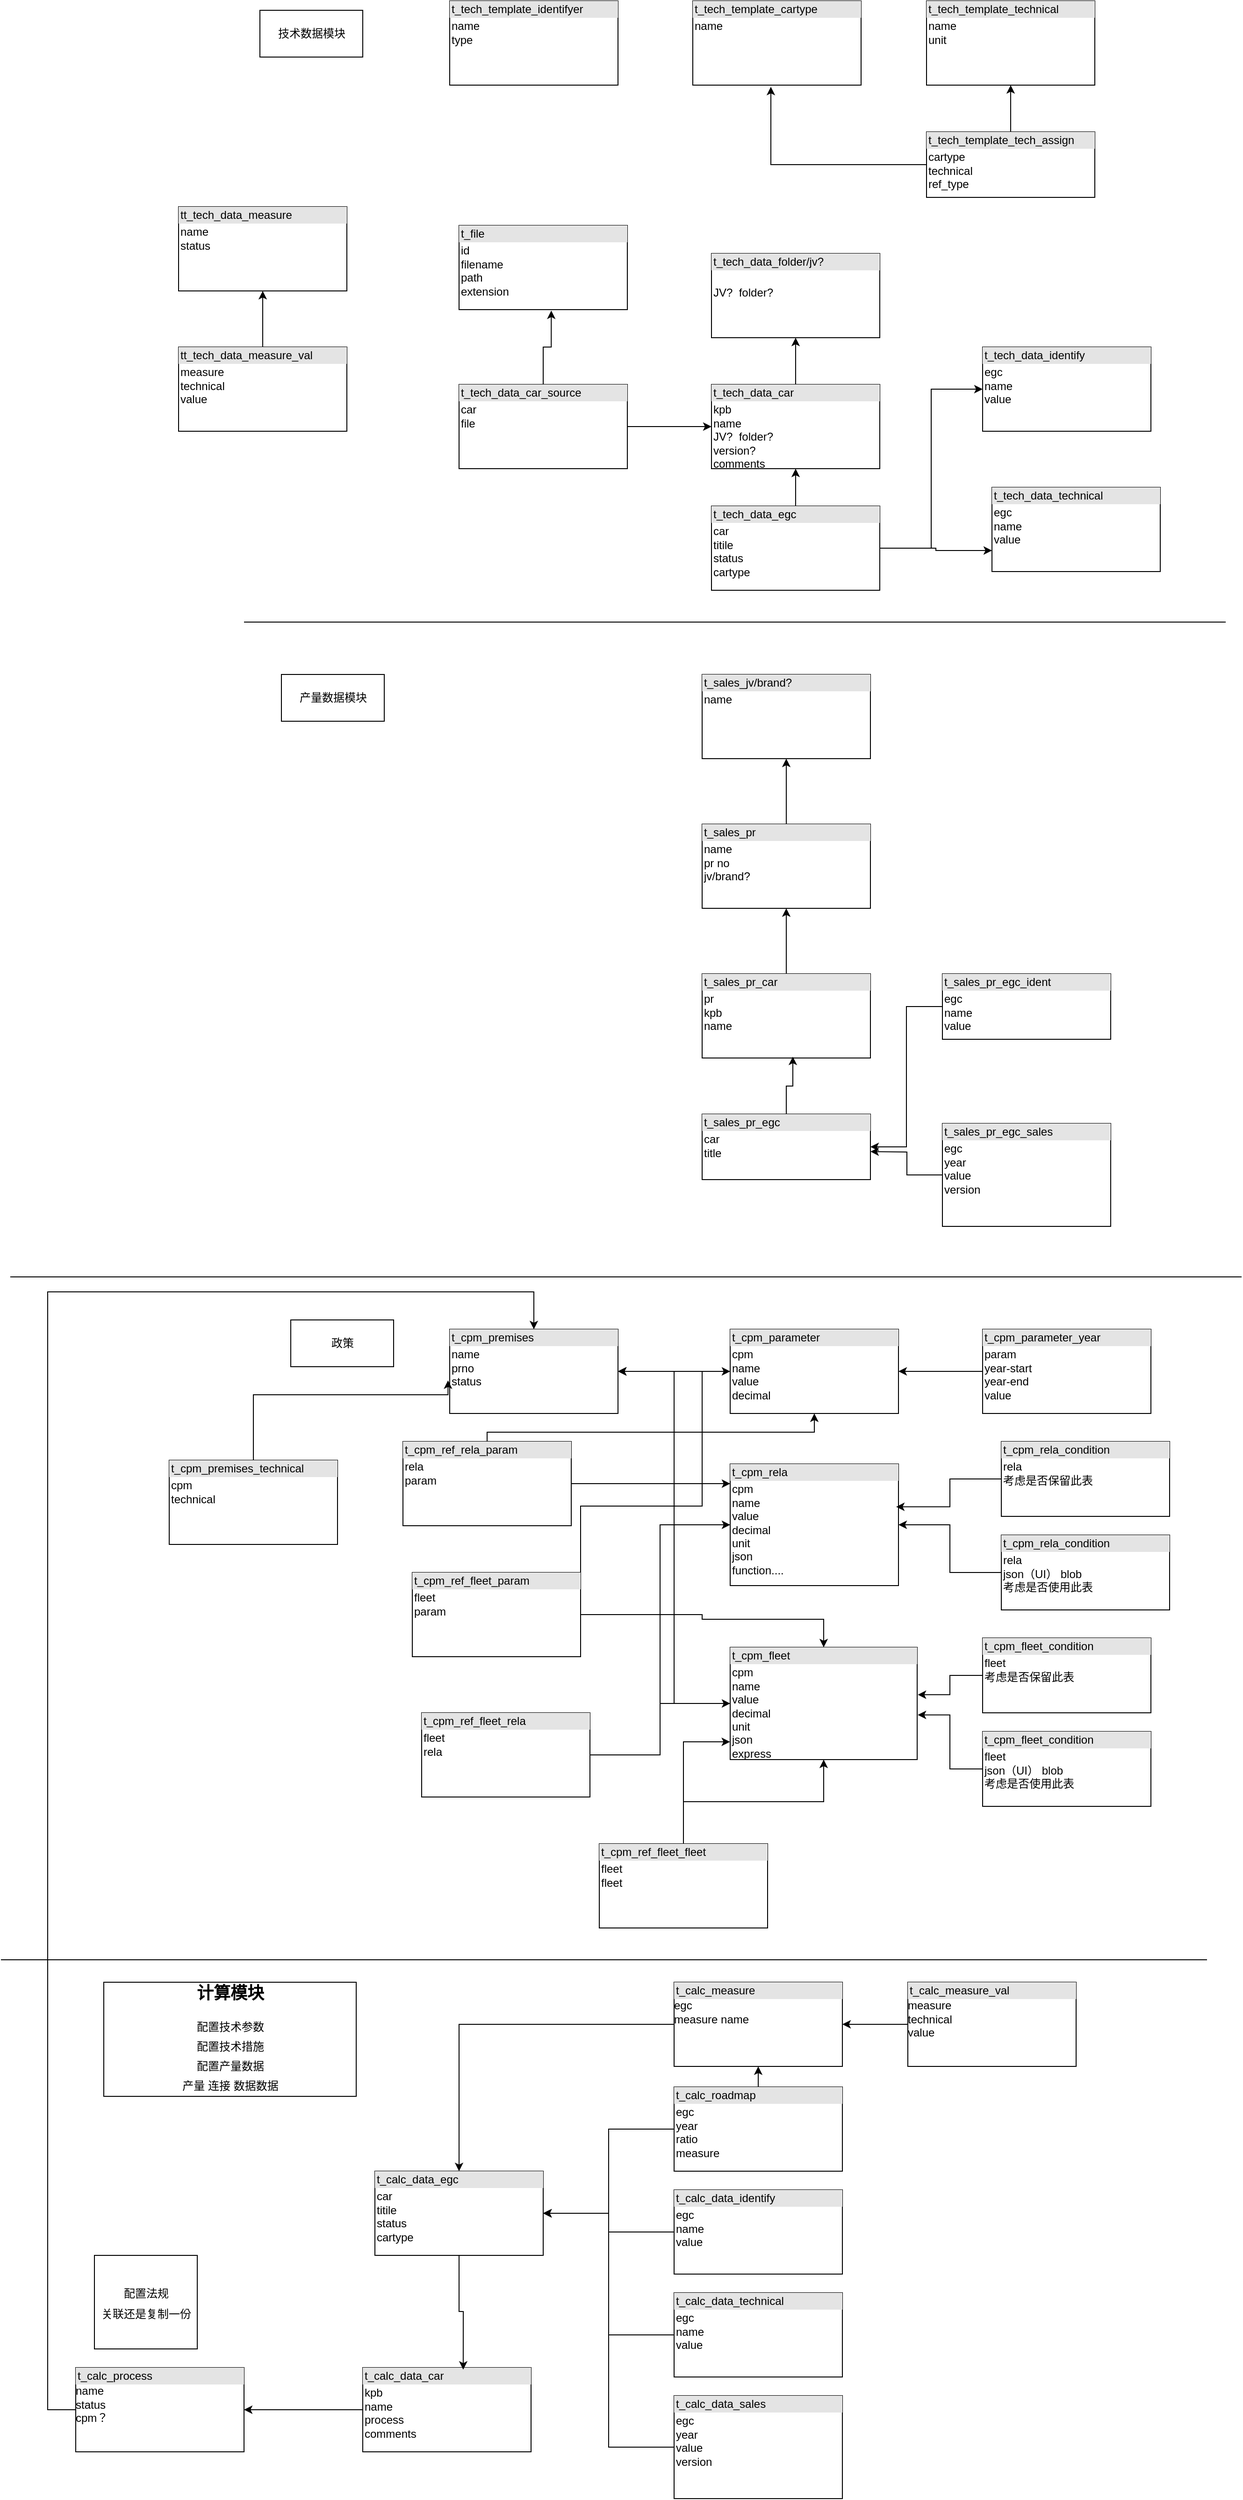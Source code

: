 <mxfile version="17.4.0" type="github">
  <diagram id="gKdOX9BXHwb5JUz8xRu_" name="Page-1">
    <mxGraphModel dx="2105" dy="617" grid="1" gridSize="10" guides="1" tooltips="1" connect="1" arrows="1" fold="1" page="1" pageScale="1" pageWidth="827" pageHeight="1169" math="0" shadow="0">
      <root>
        <mxCell id="0" />
        <mxCell id="1" parent="0" />
        <mxCell id="AUBJ6H6WE6R_VnKt_WEj-1" value="&lt;div style=&quot;box-sizing: border-box ; width: 100% ; background: #e4e4e4 ; padding: 2px&quot;&gt;t_tech_template_identifyer&lt;/div&gt;&lt;table style=&quot;width: 100% ; font-size: 1em&quot; cellpadding=&quot;2&quot; cellspacing=&quot;0&quot;&gt;&lt;tbody&gt;&lt;tr&gt;&lt;td&gt;name&lt;br&gt;type&lt;/td&gt;&lt;td&gt;&lt;br&gt;&lt;/td&gt;&lt;/tr&gt;&lt;tr&gt;&lt;td&gt;&lt;br&gt;&lt;/td&gt;&lt;td&gt;&lt;br&gt;&lt;/td&gt;&lt;/tr&gt;&lt;/tbody&gt;&lt;/table&gt;" style="verticalAlign=top;align=left;overflow=fill;html=1;" parent="1" vertex="1">
          <mxGeometry x="-320" y="60" width="180" height="90" as="geometry" />
        </mxCell>
        <mxCell id="AUBJ6H6WE6R_VnKt_WEj-2" value="&lt;div style=&quot;box-sizing: border-box ; width: 100% ; background: #e4e4e4 ; padding: 2px&quot;&gt;t_tech_template_cartype&lt;/div&gt;&lt;table style=&quot;width: 100% ; font-size: 1em&quot; cellpadding=&quot;2&quot; cellspacing=&quot;0&quot;&gt;&lt;tbody&gt;&lt;tr&gt;&lt;td&gt;name&lt;/td&gt;&lt;td&gt;&lt;br&gt;&lt;/td&gt;&lt;/tr&gt;&lt;/tbody&gt;&lt;/table&gt;" style="verticalAlign=top;align=left;overflow=fill;html=1;" parent="1" vertex="1">
          <mxGeometry x="-60" y="60" width="180" height="90" as="geometry" />
        </mxCell>
        <mxCell id="AUBJ6H6WE6R_VnKt_WEj-3" value="&lt;div style=&quot;box-sizing: border-box ; width: 100% ; background: #e4e4e4 ; padding: 2px&quot;&gt;t_tech_template_technical&lt;/div&gt;&lt;table style=&quot;width: 100% ; font-size: 1em&quot; cellpadding=&quot;2&quot; cellspacing=&quot;0&quot;&gt;&lt;tbody&gt;&lt;tr&gt;&lt;td&gt;name&lt;br&gt;unit&lt;/td&gt;&lt;td&gt;&lt;br&gt;&lt;/td&gt;&lt;/tr&gt;&lt;/tbody&gt;&lt;/table&gt;" style="verticalAlign=top;align=left;overflow=fill;html=1;" parent="1" vertex="1">
          <mxGeometry x="190" y="60" width="180" height="90" as="geometry" />
        </mxCell>
        <mxCell id="AUBJ6H6WE6R_VnKt_WEj-6" style="edgeStyle=orthogonalEdgeStyle;rounded=0;orthogonalLoop=1;jettySize=auto;html=1;entryX=0.464;entryY=1.02;entryDx=0;entryDy=0;entryPerimeter=0;" parent="1" source="AUBJ6H6WE6R_VnKt_WEj-5" target="AUBJ6H6WE6R_VnKt_WEj-2" edge="1">
          <mxGeometry relative="1" as="geometry" />
        </mxCell>
        <mxCell id="AUBJ6H6WE6R_VnKt_WEj-7" style="edgeStyle=orthogonalEdgeStyle;rounded=0;orthogonalLoop=1;jettySize=auto;html=1;entryX=0.5;entryY=1;entryDx=0;entryDy=0;" parent="1" source="AUBJ6H6WE6R_VnKt_WEj-5" target="AUBJ6H6WE6R_VnKt_WEj-3" edge="1">
          <mxGeometry relative="1" as="geometry" />
        </mxCell>
        <mxCell id="AUBJ6H6WE6R_VnKt_WEj-5" value="&lt;div style=&quot;box-sizing: border-box ; width: 100% ; background: #e4e4e4 ; padding: 2px&quot;&gt;t_tech_template_tech_assign&lt;/div&gt;&lt;table style=&quot;width: 100% ; font-size: 1em&quot; cellpadding=&quot;2&quot; cellspacing=&quot;0&quot;&gt;&lt;tbody&gt;&lt;tr&gt;&lt;td&gt;cartype&lt;br&gt;technical&lt;br&gt;ref_type&lt;br&gt;&lt;br&gt;&lt;/td&gt;&lt;td&gt;&lt;br&gt;&lt;/td&gt;&lt;/tr&gt;&lt;/tbody&gt;&lt;/table&gt;" style="verticalAlign=top;align=left;overflow=fill;html=1;" parent="1" vertex="1">
          <mxGeometry x="190" y="200" width="180" height="70" as="geometry" />
        </mxCell>
        <mxCell id="AUBJ6H6WE6R_VnKt_WEj-10" style="edgeStyle=orthogonalEdgeStyle;rounded=0;orthogonalLoop=1;jettySize=auto;html=1;entryX=0.5;entryY=1;entryDx=0;entryDy=0;" parent="1" source="AUBJ6H6WE6R_VnKt_WEj-8" target="AUBJ6H6WE6R_VnKt_WEj-9" edge="1">
          <mxGeometry relative="1" as="geometry" />
        </mxCell>
        <mxCell id="AUBJ6H6WE6R_VnKt_WEj-8" value="&lt;div style=&quot;box-sizing: border-box ; width: 100% ; background: #e4e4e4 ; padding: 2px&quot;&gt;t_tech_data_car&lt;/div&gt;&lt;table style=&quot;width: 100% ; font-size: 1em&quot; cellpadding=&quot;2&quot; cellspacing=&quot;0&quot;&gt;&lt;tbody&gt;&lt;tr&gt;&lt;td&gt;kpb&lt;br&gt;name&lt;br&gt;JV?&amp;nbsp; folder?&lt;br&gt;version?&lt;br&gt;comments&lt;/td&gt;&lt;td&gt;&lt;br&gt;&lt;/td&gt;&lt;/tr&gt;&lt;/tbody&gt;&lt;/table&gt;" style="verticalAlign=top;align=left;overflow=fill;html=1;" parent="1" vertex="1">
          <mxGeometry x="-40" y="470" width="180" height="90" as="geometry" />
        </mxCell>
        <mxCell id="AUBJ6H6WE6R_VnKt_WEj-9" value="&lt;div style=&quot;box-sizing: border-box ; width: 100% ; background: #e4e4e4 ; padding: 2px&quot;&gt;t_tech_data_folder/jv?&lt;/div&gt;&lt;table style=&quot;width: 100% ; font-size: 1em&quot; cellpadding=&quot;2&quot; cellspacing=&quot;0&quot;&gt;&lt;tbody&gt;&lt;tr&gt;&lt;td&gt;&lt;br&gt;JV?&amp;nbsp; folder?&lt;/td&gt;&lt;td&gt;&lt;br&gt;&lt;/td&gt;&lt;/tr&gt;&lt;/tbody&gt;&lt;/table&gt;" style="verticalAlign=top;align=left;overflow=fill;html=1;" parent="1" vertex="1">
          <mxGeometry x="-40" y="330" width="180" height="90" as="geometry" />
        </mxCell>
        <mxCell id="AUBJ6H6WE6R_VnKt_WEj-12" style="edgeStyle=orthogonalEdgeStyle;rounded=0;orthogonalLoop=1;jettySize=auto;html=1;entryX=0.5;entryY=1;entryDx=0;entryDy=0;" parent="1" source="AUBJ6H6WE6R_VnKt_WEj-11" target="AUBJ6H6WE6R_VnKt_WEj-8" edge="1">
          <mxGeometry relative="1" as="geometry" />
        </mxCell>
        <mxCell id="AUBJ6H6WE6R_VnKt_WEj-14" style="edgeStyle=orthogonalEdgeStyle;rounded=0;orthogonalLoop=1;jettySize=auto;html=1;entryX=0;entryY=0.5;entryDx=0;entryDy=0;" parent="1" source="AUBJ6H6WE6R_VnKt_WEj-11" target="AUBJ6H6WE6R_VnKt_WEj-13" edge="1">
          <mxGeometry relative="1" as="geometry" />
        </mxCell>
        <mxCell id="AUBJ6H6WE6R_VnKt_WEj-16" style="edgeStyle=orthogonalEdgeStyle;rounded=0;orthogonalLoop=1;jettySize=auto;html=1;entryX=0;entryY=0.75;entryDx=0;entryDy=0;" parent="1" source="AUBJ6H6WE6R_VnKt_WEj-11" target="AUBJ6H6WE6R_VnKt_WEj-15" edge="1">
          <mxGeometry relative="1" as="geometry" />
        </mxCell>
        <mxCell id="AUBJ6H6WE6R_VnKt_WEj-11" value="&lt;div style=&quot;box-sizing: border-box ; width: 100% ; background: #e4e4e4 ; padding: 2px&quot;&gt;t_tech_data_egc&lt;/div&gt;&lt;table style=&quot;width: 100% ; font-size: 1em&quot; cellpadding=&quot;2&quot; cellspacing=&quot;0&quot;&gt;&lt;tbody&gt;&lt;tr&gt;&lt;td&gt;car&lt;br&gt;titile&lt;br&gt;status&lt;br&gt;cartype&lt;/td&gt;&lt;td&gt;&lt;br&gt;&lt;/td&gt;&lt;/tr&gt;&lt;/tbody&gt;&lt;/table&gt;" style="verticalAlign=top;align=left;overflow=fill;html=1;" parent="1" vertex="1">
          <mxGeometry x="-40" y="600" width="180" height="90" as="geometry" />
        </mxCell>
        <mxCell id="AUBJ6H6WE6R_VnKt_WEj-13" value="&lt;div style=&quot;box-sizing: border-box ; width: 100% ; background: #e4e4e4 ; padding: 2px&quot;&gt;t_tech_data_identify&lt;/div&gt;&lt;table style=&quot;width: 100% ; font-size: 1em&quot; cellpadding=&quot;2&quot; cellspacing=&quot;0&quot;&gt;&lt;tbody&gt;&lt;tr&gt;&lt;td&gt;egc&lt;br&gt;name&lt;br&gt;value&lt;/td&gt;&lt;td&gt;&lt;br&gt;&lt;/td&gt;&lt;/tr&gt;&lt;/tbody&gt;&lt;/table&gt;" style="verticalAlign=top;align=left;overflow=fill;html=1;" parent="1" vertex="1">
          <mxGeometry x="250" y="430" width="180" height="90" as="geometry" />
        </mxCell>
        <mxCell id="AUBJ6H6WE6R_VnKt_WEj-15" value="&lt;div style=&quot;box-sizing: border-box ; width: 100% ; background: #e4e4e4 ; padding: 2px&quot;&gt;t_tech_data_technical&lt;/div&gt;&lt;table style=&quot;width: 100% ; font-size: 1em&quot; cellpadding=&quot;2&quot; cellspacing=&quot;0&quot;&gt;&lt;tbody&gt;&lt;tr&gt;&lt;td&gt;egc&lt;br&gt;name&lt;br&gt;value&lt;/td&gt;&lt;td&gt;&lt;br&gt;&lt;/td&gt;&lt;/tr&gt;&lt;/tbody&gt;&lt;/table&gt;" style="verticalAlign=top;align=left;overflow=fill;html=1;" parent="1" vertex="1">
          <mxGeometry x="260" y="580" width="180" height="90" as="geometry" />
        </mxCell>
        <mxCell id="AUBJ6H6WE6R_VnKt_WEj-17" value="&lt;div style=&quot;box-sizing: border-box ; width: 100% ; background: #e4e4e4 ; padding: 2px&quot;&gt;t_sales_jv/brand?&lt;/div&gt;&lt;table style=&quot;width: 100% ; font-size: 1em&quot; cellpadding=&quot;2&quot; cellspacing=&quot;0&quot;&gt;&lt;tbody&gt;&lt;tr&gt;&lt;td&gt;name&lt;/td&gt;&lt;td&gt;&lt;br&gt;&lt;/td&gt;&lt;/tr&gt;&lt;/tbody&gt;&lt;/table&gt;" style="verticalAlign=top;align=left;overflow=fill;html=1;" parent="1" vertex="1">
          <mxGeometry x="-50" y="780" width="180" height="90" as="geometry" />
        </mxCell>
        <mxCell id="AUBJ6H6WE6R_VnKt_WEj-19" style="edgeStyle=orthogonalEdgeStyle;rounded=0;orthogonalLoop=1;jettySize=auto;html=1;entryX=0.5;entryY=1;entryDx=0;entryDy=0;" parent="1" source="AUBJ6H6WE6R_VnKt_WEj-18" target="AUBJ6H6WE6R_VnKt_WEj-17" edge="1">
          <mxGeometry relative="1" as="geometry" />
        </mxCell>
        <mxCell id="AUBJ6H6WE6R_VnKt_WEj-18" value="&lt;div style=&quot;box-sizing: border-box ; width: 100% ; background: #e4e4e4 ; padding: 2px&quot;&gt;t_sales_pr&lt;/div&gt;&lt;table style=&quot;width: 100% ; font-size: 1em&quot; cellpadding=&quot;2&quot; cellspacing=&quot;0&quot;&gt;&lt;tbody&gt;&lt;tr&gt;&lt;td&gt;name&lt;br&gt;pr no&lt;br&gt;jv/brand?&lt;/td&gt;&lt;td&gt;&lt;br&gt;&lt;/td&gt;&lt;/tr&gt;&lt;/tbody&gt;&lt;/table&gt;" style="verticalAlign=top;align=left;overflow=fill;html=1;" parent="1" vertex="1">
          <mxGeometry x="-50" y="940" width="180" height="90" as="geometry" />
        </mxCell>
        <mxCell id="AUBJ6H6WE6R_VnKt_WEj-21" style="edgeStyle=orthogonalEdgeStyle;rounded=0;orthogonalLoop=1;jettySize=auto;html=1;entryX=0.5;entryY=1;entryDx=0;entryDy=0;" parent="1" source="AUBJ6H6WE6R_VnKt_WEj-20" target="AUBJ6H6WE6R_VnKt_WEj-18" edge="1">
          <mxGeometry relative="1" as="geometry" />
        </mxCell>
        <mxCell id="AUBJ6H6WE6R_VnKt_WEj-20" value="&lt;div style=&quot;box-sizing: border-box ; width: 100% ; background: #e4e4e4 ; padding: 2px&quot;&gt;t_sales_pr_car&lt;/div&gt;&lt;table style=&quot;width: 100% ; font-size: 1em&quot; cellpadding=&quot;2&quot; cellspacing=&quot;0&quot;&gt;&lt;tbody&gt;&lt;tr&gt;&lt;td&gt;pr&lt;br&gt;kpb&lt;br&gt;name&lt;br&gt;&lt;br&gt;&lt;/td&gt;&lt;td&gt;&lt;br&gt;&lt;/td&gt;&lt;/tr&gt;&lt;/tbody&gt;&lt;/table&gt;" style="verticalAlign=top;align=left;overflow=fill;html=1;" parent="1" vertex="1">
          <mxGeometry x="-50" y="1100" width="180" height="90" as="geometry" />
        </mxCell>
        <mxCell id="AUBJ6H6WE6R_VnKt_WEj-23" style="edgeStyle=orthogonalEdgeStyle;rounded=0;orthogonalLoop=1;jettySize=auto;html=1;entryX=0.539;entryY=0.984;entryDx=0;entryDy=0;entryPerimeter=0;" parent="1" source="AUBJ6H6WE6R_VnKt_WEj-22" target="AUBJ6H6WE6R_VnKt_WEj-20" edge="1">
          <mxGeometry relative="1" as="geometry" />
        </mxCell>
        <mxCell id="AUBJ6H6WE6R_VnKt_WEj-22" value="&lt;div style=&quot;box-sizing: border-box ; width: 100% ; background: #e4e4e4 ; padding: 2px&quot;&gt;t_sales_pr_egc&lt;/div&gt;&lt;table style=&quot;width: 100% ; font-size: 1em&quot; cellpadding=&quot;2&quot; cellspacing=&quot;0&quot;&gt;&lt;tbody&gt;&lt;tr&gt;&lt;td&gt;car&lt;br&gt;title&lt;br&gt;&lt;br&gt;&lt;/td&gt;&lt;td&gt;&lt;br&gt;&lt;/td&gt;&lt;/tr&gt;&lt;/tbody&gt;&lt;/table&gt;" style="verticalAlign=top;align=left;overflow=fill;html=1;" parent="1" vertex="1">
          <mxGeometry x="-50" y="1250" width="180" height="70" as="geometry" />
        </mxCell>
        <mxCell id="AUBJ6H6WE6R_VnKt_WEj-25" style="edgeStyle=orthogonalEdgeStyle;rounded=0;orthogonalLoop=1;jettySize=auto;html=1;entryX=1;entryY=0.5;entryDx=0;entryDy=0;" parent="1" source="AUBJ6H6WE6R_VnKt_WEj-24" target="AUBJ6H6WE6R_VnKt_WEj-22" edge="1">
          <mxGeometry relative="1" as="geometry" />
        </mxCell>
        <mxCell id="AUBJ6H6WE6R_VnKt_WEj-24" value="&lt;div style=&quot;box-sizing: border-box ; width: 100% ; background: #e4e4e4 ; padding: 2px&quot;&gt;t_sales_pr_egc_ident&lt;/div&gt;&lt;table style=&quot;width: 100% ; font-size: 1em&quot; cellpadding=&quot;2&quot; cellspacing=&quot;0&quot;&gt;&lt;tbody&gt;&lt;tr&gt;&lt;td&gt;egc&lt;br&gt;name&lt;br&gt;value&lt;br&gt;&lt;br&gt;&lt;/td&gt;&lt;td&gt;&lt;br&gt;&lt;/td&gt;&lt;/tr&gt;&lt;/tbody&gt;&lt;/table&gt;" style="verticalAlign=top;align=left;overflow=fill;html=1;" parent="1" vertex="1">
          <mxGeometry x="207" y="1100" width="180" height="70" as="geometry" />
        </mxCell>
        <mxCell id="AUBJ6H6WE6R_VnKt_WEj-27" style="edgeStyle=orthogonalEdgeStyle;rounded=0;orthogonalLoop=1;jettySize=auto;html=1;" parent="1" source="AUBJ6H6WE6R_VnKt_WEj-26" edge="1">
          <mxGeometry relative="1" as="geometry">
            <mxPoint x="130" y="1290" as="targetPoint" />
          </mxGeometry>
        </mxCell>
        <mxCell id="AUBJ6H6WE6R_VnKt_WEj-26" value="&lt;div style=&quot;box-sizing: border-box ; width: 100% ; background: #e4e4e4 ; padding: 2px&quot;&gt;t_sales_pr_egc_sales&lt;/div&gt;&lt;table style=&quot;width: 100% ; font-size: 1em&quot; cellpadding=&quot;2&quot; cellspacing=&quot;0&quot;&gt;&lt;tbody&gt;&lt;tr&gt;&lt;td&gt;egc&lt;br&gt;year&lt;br&gt;value&lt;br&gt;version&lt;br&gt;&lt;br&gt;&lt;/td&gt;&lt;td&gt;&lt;br&gt;&lt;/td&gt;&lt;/tr&gt;&lt;/tbody&gt;&lt;/table&gt;" style="verticalAlign=top;align=left;overflow=fill;html=1;" parent="1" vertex="1">
          <mxGeometry x="207" y="1260" width="180" height="110" as="geometry" />
        </mxCell>
        <mxCell id="AUBJ6H6WE6R_VnKt_WEj-30" style="edgeStyle=orthogonalEdgeStyle;rounded=0;orthogonalLoop=1;jettySize=auto;html=1;entryX=0;entryY=0.5;entryDx=0;entryDy=0;" parent="1" source="AUBJ6H6WE6R_VnKt_WEj-28" target="AUBJ6H6WE6R_VnKt_WEj-8" edge="1">
          <mxGeometry relative="1" as="geometry" />
        </mxCell>
        <mxCell id="AUBJ6H6WE6R_VnKt_WEj-31" style="edgeStyle=orthogonalEdgeStyle;rounded=0;orthogonalLoop=1;jettySize=auto;html=1;entryX=0.548;entryY=1.011;entryDx=0;entryDy=0;entryPerimeter=0;" parent="1" source="AUBJ6H6WE6R_VnKt_WEj-28" target="AUBJ6H6WE6R_VnKt_WEj-29" edge="1">
          <mxGeometry relative="1" as="geometry" />
        </mxCell>
        <mxCell id="AUBJ6H6WE6R_VnKt_WEj-28" value="&lt;div style=&quot;box-sizing: border-box ; width: 100% ; background: #e4e4e4 ; padding: 2px&quot;&gt;t_tech_data_car_source&lt;/div&gt;&lt;table style=&quot;width: 100% ; font-size: 1em&quot; cellpadding=&quot;2&quot; cellspacing=&quot;0&quot;&gt;&lt;tbody&gt;&lt;tr&gt;&lt;td&gt;car&lt;br&gt;file&lt;/td&gt;&lt;td&gt;&lt;br&gt;&lt;/td&gt;&lt;/tr&gt;&lt;/tbody&gt;&lt;/table&gt;" style="verticalAlign=top;align=left;overflow=fill;html=1;" parent="1" vertex="1">
          <mxGeometry x="-310" y="470" width="180" height="90" as="geometry" />
        </mxCell>
        <mxCell id="AUBJ6H6WE6R_VnKt_WEj-29" value="&lt;div style=&quot;box-sizing: border-box ; width: 100% ; background: #e4e4e4 ; padding: 2px&quot;&gt;t_file&lt;/div&gt;&lt;table style=&quot;width: 100% ; font-size: 1em&quot; cellpadding=&quot;2&quot; cellspacing=&quot;0&quot;&gt;&lt;tbody&gt;&lt;tr&gt;&lt;td&gt;id&lt;br&gt;filename&lt;br&gt;path&lt;br&gt;extension&lt;/td&gt;&lt;td&gt;&lt;br&gt;&lt;/td&gt;&lt;/tr&gt;&lt;/tbody&gt;&lt;/table&gt;" style="verticalAlign=top;align=left;overflow=fill;html=1;" parent="1" vertex="1">
          <mxGeometry x="-310" y="300" width="180" height="90" as="geometry" />
        </mxCell>
        <mxCell id="AUBJ6H6WE6R_VnKt_WEj-32" value="技术数据模块" style="html=1;" parent="1" vertex="1">
          <mxGeometry x="-523" y="70" width="110" height="50" as="geometry" />
        </mxCell>
        <mxCell id="AUBJ6H6WE6R_VnKt_WEj-33" value="产量数据模块" style="html=1;" parent="1" vertex="1">
          <mxGeometry x="-500" y="780" width="110" height="50" as="geometry" />
        </mxCell>
        <mxCell id="AUBJ6H6WE6R_VnKt_WEj-34" value="" style="line;strokeWidth=1;fillColor=none;align=left;verticalAlign=middle;spacingTop=-1;spacingLeft=3;spacingRight=3;rotatable=0;labelPosition=right;points=[];portConstraint=eastwest;" parent="1" vertex="1">
          <mxGeometry x="-540" y="720" width="1050" height="8" as="geometry" />
        </mxCell>
        <mxCell id="AUBJ6H6WE6R_VnKt_WEj-35" value="" style="line;strokeWidth=1;fillColor=none;align=left;verticalAlign=middle;spacingTop=-1;spacingLeft=3;spacingRight=3;rotatable=0;labelPosition=right;points=[];portConstraint=eastwest;" parent="1" vertex="1">
          <mxGeometry x="-790" y="1420" width="1317" height="8" as="geometry" />
        </mxCell>
        <mxCell id="AUBJ6H6WE6R_VnKt_WEj-36" value="政策" style="html=1;" parent="1" vertex="1">
          <mxGeometry x="-490" y="1470" width="110" height="50" as="geometry" />
        </mxCell>
        <mxCell id="AUBJ6H6WE6R_VnKt_WEj-39" value="&lt;div style=&quot;box-sizing: border-box ; width: 100% ; background: #e4e4e4 ; padding: 2px&quot;&gt;t_cpm_premises&lt;/div&gt;&lt;table style=&quot;width: 100% ; font-size: 1em&quot; cellpadding=&quot;2&quot; cellspacing=&quot;0&quot;&gt;&lt;tbody&gt;&lt;tr&gt;&lt;td&gt;name&lt;br&gt;prno&lt;br&gt;status&lt;/td&gt;&lt;td&gt;&lt;br&gt;&lt;/td&gt;&lt;/tr&gt;&lt;/tbody&gt;&lt;/table&gt;" style="verticalAlign=top;align=left;overflow=fill;html=1;" parent="1" vertex="1">
          <mxGeometry x="-320" y="1480" width="180" height="90" as="geometry" />
        </mxCell>
        <mxCell id="AUBJ6H6WE6R_VnKt_WEj-41" style="edgeStyle=orthogonalEdgeStyle;rounded=0;orthogonalLoop=1;jettySize=auto;html=1;" parent="1" source="AUBJ6H6WE6R_VnKt_WEj-40" target="AUBJ6H6WE6R_VnKt_WEj-39" edge="1">
          <mxGeometry relative="1" as="geometry" />
        </mxCell>
        <mxCell id="AUBJ6H6WE6R_VnKt_WEj-40" value="&lt;div style=&quot;box-sizing: border-box ; width: 100% ; background: #e4e4e4 ; padding: 2px&quot;&gt;t_cpm_parameter&lt;/div&gt;&lt;table style=&quot;width: 100% ; font-size: 1em&quot; cellpadding=&quot;2&quot; cellspacing=&quot;0&quot;&gt;&lt;tbody&gt;&lt;tr&gt;&lt;td&gt;cpm&lt;br&gt;name&lt;br&gt;value&lt;br&gt;decimal&lt;/td&gt;&lt;td&gt;&lt;br&gt;&lt;/td&gt;&lt;/tr&gt;&lt;/tbody&gt;&lt;/table&gt;" style="verticalAlign=top;align=left;overflow=fill;html=1;" parent="1" vertex="1">
          <mxGeometry x="-20" y="1480" width="180" height="90" as="geometry" />
        </mxCell>
        <mxCell id="AUBJ6H6WE6R_VnKt_WEj-43" style="edgeStyle=orthogonalEdgeStyle;rounded=0;orthogonalLoop=1;jettySize=auto;html=1;entryX=1;entryY=0.5;entryDx=0;entryDy=0;" parent="1" source="AUBJ6H6WE6R_VnKt_WEj-42" target="AUBJ6H6WE6R_VnKt_WEj-40" edge="1">
          <mxGeometry relative="1" as="geometry" />
        </mxCell>
        <mxCell id="AUBJ6H6WE6R_VnKt_WEj-42" value="&lt;div style=&quot;box-sizing: border-box ; width: 100% ; background: #e4e4e4 ; padding: 2px&quot;&gt;t_cpm_parameter_year&lt;/div&gt;&lt;table style=&quot;width: 100% ; font-size: 1em&quot; cellpadding=&quot;2&quot; cellspacing=&quot;0&quot;&gt;&lt;tbody&gt;&lt;tr&gt;&lt;td&gt;param&lt;br&gt;year-start&lt;br&gt;year-end&lt;br&gt;value&lt;/td&gt;&lt;td&gt;&lt;br&gt;&lt;/td&gt;&lt;/tr&gt;&lt;/tbody&gt;&lt;/table&gt;" style="verticalAlign=top;align=left;overflow=fill;html=1;" parent="1" vertex="1">
          <mxGeometry x="250" y="1480" width="180" height="90" as="geometry" />
        </mxCell>
        <mxCell id="AUBJ6H6WE6R_VnKt_WEj-45" style="edgeStyle=orthogonalEdgeStyle;rounded=0;orthogonalLoop=1;jettySize=auto;html=1;entryX=1;entryY=0.5;entryDx=0;entryDy=0;" parent="1" source="AUBJ6H6WE6R_VnKt_WEj-44" target="AUBJ6H6WE6R_VnKt_WEj-39" edge="1">
          <mxGeometry relative="1" as="geometry" />
        </mxCell>
        <mxCell id="AUBJ6H6WE6R_VnKt_WEj-44" value="&lt;div style=&quot;box-sizing: border-box ; width: 100% ; background: #e4e4e4 ; padding: 2px&quot;&gt;t_cpm_rela&lt;/div&gt;&lt;table style=&quot;width: 100% ; font-size: 1em&quot; cellpadding=&quot;2&quot; cellspacing=&quot;0&quot;&gt;&lt;tbody&gt;&lt;tr&gt;&lt;td&gt;cpm&lt;br&gt;name&lt;br&gt;value&lt;br&gt;decimal&lt;br&gt;unit&lt;br&gt;json&lt;br&gt;function....&lt;/td&gt;&lt;td&gt;&lt;br&gt;&lt;/td&gt;&lt;/tr&gt;&lt;/tbody&gt;&lt;/table&gt;" style="verticalAlign=top;align=left;overflow=fill;html=1;" parent="1" vertex="1">
          <mxGeometry x="-20" y="1624" width="180" height="130" as="geometry" />
        </mxCell>
        <mxCell id="AUBJ6H6WE6R_VnKt_WEj-47" style="edgeStyle=orthogonalEdgeStyle;rounded=0;orthogonalLoop=1;jettySize=auto;html=1;entryX=1;entryY=0.5;entryDx=0;entryDy=0;" parent="1" source="AUBJ6H6WE6R_VnKt_WEj-46" target="AUBJ6H6WE6R_VnKt_WEj-39" edge="1">
          <mxGeometry relative="1" as="geometry" />
        </mxCell>
        <mxCell id="AUBJ6H6WE6R_VnKt_WEj-46" value="&lt;div style=&quot;box-sizing: border-box ; width: 100% ; background: #e4e4e4 ; padding: 2px&quot;&gt;t_cpm_fleet&lt;/div&gt;&lt;table style=&quot;width: 100% ; font-size: 1em&quot; cellpadding=&quot;2&quot; cellspacing=&quot;0&quot;&gt;&lt;tbody&gt;&lt;tr&gt;&lt;td&gt;cpm&lt;br&gt;name&lt;br&gt;value&lt;br&gt;decimal&lt;br&gt;unit&lt;br&gt;json&lt;br&gt;express&lt;/td&gt;&lt;td&gt;&lt;br&gt;&lt;/td&gt;&lt;/tr&gt;&lt;/tbody&gt;&lt;/table&gt;" style="verticalAlign=top;align=left;overflow=fill;html=1;" parent="1" vertex="1">
          <mxGeometry x="-20" y="1820" width="200" height="120" as="geometry" />
        </mxCell>
        <mxCell id="AUBJ6H6WE6R_VnKt_WEj-49" style="edgeStyle=orthogonalEdgeStyle;rounded=0;orthogonalLoop=1;jettySize=auto;html=1;entryX=0;entryY=0.5;entryDx=0;entryDy=0;" parent="1" source="AUBJ6H6WE6R_VnKt_WEj-48" target="AUBJ6H6WE6R_VnKt_WEj-44" edge="1">
          <mxGeometry relative="1" as="geometry" />
        </mxCell>
        <mxCell id="AUBJ6H6WE6R_VnKt_WEj-50" style="edgeStyle=orthogonalEdgeStyle;rounded=0;orthogonalLoop=1;jettySize=auto;html=1;" parent="1" source="AUBJ6H6WE6R_VnKt_WEj-48" target="AUBJ6H6WE6R_VnKt_WEj-46" edge="1">
          <mxGeometry relative="1" as="geometry" />
        </mxCell>
        <mxCell id="AUBJ6H6WE6R_VnKt_WEj-48" value="&lt;div style=&quot;box-sizing: border-box ; width: 100% ; background: #e4e4e4 ; padding: 2px&quot;&gt;t_cpm_ref_fleet_rela&lt;/div&gt;&lt;table style=&quot;width: 100% ; font-size: 1em&quot; cellpadding=&quot;2&quot; cellspacing=&quot;0&quot;&gt;&lt;tbody&gt;&lt;tr&gt;&lt;td&gt;fleet&lt;br&gt;rela&lt;/td&gt;&lt;td&gt;&lt;br&gt;&lt;/td&gt;&lt;/tr&gt;&lt;/tbody&gt;&lt;/table&gt;" style="verticalAlign=top;align=left;overflow=fill;html=1;" parent="1" vertex="1">
          <mxGeometry x="-350" y="1890" width="180" height="90" as="geometry" />
        </mxCell>
        <mxCell id="AUBJ6H6WE6R_VnKt_WEj-52" style="edgeStyle=orthogonalEdgeStyle;rounded=0;orthogonalLoop=1;jettySize=auto;html=1;" parent="1" source="AUBJ6H6WE6R_VnKt_WEj-51" target="AUBJ6H6WE6R_VnKt_WEj-46" edge="1">
          <mxGeometry relative="1" as="geometry" />
        </mxCell>
        <mxCell id="AUBJ6H6WE6R_VnKt_WEj-53" style="edgeStyle=orthogonalEdgeStyle;rounded=0;orthogonalLoop=1;jettySize=auto;html=1;entryX=-0.001;entryY=0.842;entryDx=0;entryDy=0;entryPerimeter=0;" parent="1" source="AUBJ6H6WE6R_VnKt_WEj-51" target="AUBJ6H6WE6R_VnKt_WEj-46" edge="1">
          <mxGeometry relative="1" as="geometry" />
        </mxCell>
        <mxCell id="AUBJ6H6WE6R_VnKt_WEj-51" value="&lt;div style=&quot;box-sizing: border-box ; width: 100% ; background: #e4e4e4 ; padding: 2px&quot;&gt;t_cpm_ref_fleet_fleet&lt;/div&gt;&lt;table style=&quot;width: 100% ; font-size: 1em&quot; cellpadding=&quot;2&quot; cellspacing=&quot;0&quot;&gt;&lt;tbody&gt;&lt;tr&gt;&lt;td&gt;fleet&lt;br&gt;fleet&lt;/td&gt;&lt;td&gt;&lt;br&gt;&lt;/td&gt;&lt;/tr&gt;&lt;/tbody&gt;&lt;/table&gt;" style="verticalAlign=top;align=left;overflow=fill;html=1;" parent="1" vertex="1">
          <mxGeometry x="-160" y="2030" width="180" height="90" as="geometry" />
        </mxCell>
        <mxCell id="AUBJ6H6WE6R_VnKt_WEj-55" style="edgeStyle=orthogonalEdgeStyle;rounded=0;orthogonalLoop=1;jettySize=auto;html=1;" parent="1" source="AUBJ6H6WE6R_VnKt_WEj-54" target="AUBJ6H6WE6R_VnKt_WEj-40" edge="1">
          <mxGeometry relative="1" as="geometry">
            <Array as="points">
              <mxPoint x="-180" y="1669" />
              <mxPoint x="-50" y="1669" />
              <mxPoint x="-50" y="1525" />
            </Array>
          </mxGeometry>
        </mxCell>
        <mxCell id="AUBJ6H6WE6R_VnKt_WEj-56" style="edgeStyle=orthogonalEdgeStyle;rounded=0;orthogonalLoop=1;jettySize=auto;html=1;" parent="1" source="AUBJ6H6WE6R_VnKt_WEj-54" target="AUBJ6H6WE6R_VnKt_WEj-46" edge="1">
          <mxGeometry relative="1" as="geometry">
            <mxPoint x="10" y="1790" as="targetPoint" />
            <Array as="points">
              <mxPoint x="-50" y="1785" />
              <mxPoint x="-50" y="1790" />
              <mxPoint x="80" y="1790" />
            </Array>
          </mxGeometry>
        </mxCell>
        <mxCell id="AUBJ6H6WE6R_VnKt_WEj-54" value="&lt;div style=&quot;box-sizing: border-box ; width: 100% ; background: #e4e4e4 ; padding: 2px&quot;&gt;t_cpm_ref_fleet_param&lt;/div&gt;&lt;table style=&quot;width: 100% ; font-size: 1em&quot; cellpadding=&quot;2&quot; cellspacing=&quot;0&quot;&gt;&lt;tbody&gt;&lt;tr&gt;&lt;td&gt;fleet&lt;br&gt;param&lt;/td&gt;&lt;td&gt;&lt;br&gt;&lt;/td&gt;&lt;/tr&gt;&lt;/tbody&gt;&lt;/table&gt;" style="verticalAlign=top;align=left;overflow=fill;html=1;" parent="1" vertex="1">
          <mxGeometry x="-360" y="1740" width="180" height="90" as="geometry" />
        </mxCell>
        <mxCell id="AUBJ6H6WE6R_VnKt_WEj-58" style="edgeStyle=orthogonalEdgeStyle;rounded=0;orthogonalLoop=1;jettySize=auto;html=1;" parent="1" source="AUBJ6H6WE6R_VnKt_WEj-57" target="AUBJ6H6WE6R_VnKt_WEj-40" edge="1">
          <mxGeometry relative="1" as="geometry">
            <Array as="points">
              <mxPoint x="-280" y="1590" />
              <mxPoint x="70" y="1590" />
            </Array>
          </mxGeometry>
        </mxCell>
        <mxCell id="AUBJ6H6WE6R_VnKt_WEj-59" style="edgeStyle=orthogonalEdgeStyle;rounded=0;orthogonalLoop=1;jettySize=auto;html=1;" parent="1" source="AUBJ6H6WE6R_VnKt_WEj-57" target="AUBJ6H6WE6R_VnKt_WEj-44" edge="1">
          <mxGeometry relative="1" as="geometry">
            <Array as="points">
              <mxPoint x="-40" y="1645" />
              <mxPoint x="-40" y="1645" />
            </Array>
          </mxGeometry>
        </mxCell>
        <mxCell id="AUBJ6H6WE6R_VnKt_WEj-57" value="&lt;div style=&quot;box-sizing: border-box ; width: 100% ; background: #e4e4e4 ; padding: 2px&quot;&gt;t_cpm_ref_rela_param&lt;/div&gt;&lt;table style=&quot;width: 100% ; font-size: 1em&quot; cellpadding=&quot;2&quot; cellspacing=&quot;0&quot;&gt;&lt;tbody&gt;&lt;tr&gt;&lt;td&gt;rela&lt;br&gt;param&lt;/td&gt;&lt;td&gt;&lt;br&gt;&lt;/td&gt;&lt;/tr&gt;&lt;/tbody&gt;&lt;/table&gt;" style="verticalAlign=top;align=left;overflow=fill;html=1;" parent="1" vertex="1">
          <mxGeometry x="-370" y="1600" width="180" height="90" as="geometry" />
        </mxCell>
        <mxCell id="AUBJ6H6WE6R_VnKt_WEj-61" style="edgeStyle=orthogonalEdgeStyle;rounded=0;orthogonalLoop=1;jettySize=auto;html=1;entryX=0.986;entryY=0.352;entryDx=0;entryDy=0;entryPerimeter=0;" parent="1" source="AUBJ6H6WE6R_VnKt_WEj-60" target="AUBJ6H6WE6R_VnKt_WEj-44" edge="1">
          <mxGeometry relative="1" as="geometry" />
        </mxCell>
        <mxCell id="AUBJ6H6WE6R_VnKt_WEj-60" value="&lt;div style=&quot;box-sizing: border-box ; width: 100% ; background: #e4e4e4 ; padding: 2px&quot;&gt;t_cpm_rela_condition&lt;/div&gt;&lt;table style=&quot;width: 100% ; font-size: 1em&quot; cellpadding=&quot;2&quot; cellspacing=&quot;0&quot;&gt;&lt;tbody&gt;&lt;tr&gt;&lt;td&gt;rela&lt;br&gt;考虑是否保留此表&lt;/td&gt;&lt;td&gt;&lt;br&gt;&lt;/td&gt;&lt;/tr&gt;&lt;/tbody&gt;&lt;/table&gt;" style="verticalAlign=top;align=left;overflow=fill;html=1;" parent="1" vertex="1">
          <mxGeometry x="270" y="1600" width="180" height="80" as="geometry" />
        </mxCell>
        <mxCell id="AUBJ6H6WE6R_VnKt_WEj-63" style="edgeStyle=orthogonalEdgeStyle;rounded=0;orthogonalLoop=1;jettySize=auto;html=1;" parent="1" source="AUBJ6H6WE6R_VnKt_WEj-62" target="AUBJ6H6WE6R_VnKt_WEj-44" edge="1">
          <mxGeometry relative="1" as="geometry" />
        </mxCell>
        <mxCell id="AUBJ6H6WE6R_VnKt_WEj-62" value="&lt;div style=&quot;box-sizing: border-box ; width: 100% ; background: #e4e4e4 ; padding: 2px&quot;&gt;t_cpm_rela_condition&lt;/div&gt;&lt;table style=&quot;width: 100% ; font-size: 1em&quot; cellpadding=&quot;2&quot; cellspacing=&quot;0&quot;&gt;&lt;tbody&gt;&lt;tr&gt;&lt;td&gt;rela&lt;br&gt;json（UI） blob&lt;br&gt;考虑是否使用此表&lt;/td&gt;&lt;td&gt;&lt;br&gt;&lt;/td&gt;&lt;/tr&gt;&lt;/tbody&gt;&lt;/table&gt;" style="verticalAlign=top;align=left;overflow=fill;html=1;" parent="1" vertex="1">
          <mxGeometry x="270" y="1700" width="180" height="80" as="geometry" />
        </mxCell>
        <mxCell id="AUBJ6H6WE6R_VnKt_WEj-67" style="edgeStyle=orthogonalEdgeStyle;rounded=0;orthogonalLoop=1;jettySize=auto;html=1;entryX=1.003;entryY=0.422;entryDx=0;entryDy=0;entryPerimeter=0;" parent="1" source="AUBJ6H6WE6R_VnKt_WEj-64" target="AUBJ6H6WE6R_VnKt_WEj-46" edge="1">
          <mxGeometry relative="1" as="geometry" />
        </mxCell>
        <mxCell id="AUBJ6H6WE6R_VnKt_WEj-64" value="&lt;div style=&quot;box-sizing: border-box ; width: 100% ; background: #e4e4e4 ; padding: 2px&quot;&gt;t_cpm_fleet_condition&lt;/div&gt;&lt;table style=&quot;width: 100% ; font-size: 1em&quot; cellpadding=&quot;2&quot; cellspacing=&quot;0&quot;&gt;&lt;tbody&gt;&lt;tr&gt;&lt;td&gt;fleet&lt;br&gt;考虑是否保留此表&lt;/td&gt;&lt;td&gt;&lt;br&gt;&lt;/td&gt;&lt;/tr&gt;&lt;/tbody&gt;&lt;/table&gt;" style="verticalAlign=top;align=left;overflow=fill;html=1;" parent="1" vertex="1">
          <mxGeometry x="250" y="1810" width="180" height="80" as="geometry" />
        </mxCell>
        <mxCell id="AUBJ6H6WE6R_VnKt_WEj-66" style="edgeStyle=orthogonalEdgeStyle;rounded=0;orthogonalLoop=1;jettySize=auto;html=1;entryX=1.003;entryY=0.602;entryDx=0;entryDy=0;entryPerimeter=0;" parent="1" source="AUBJ6H6WE6R_VnKt_WEj-65" target="AUBJ6H6WE6R_VnKt_WEj-46" edge="1">
          <mxGeometry relative="1" as="geometry">
            <mxPoint x="190" y="1900" as="targetPoint" />
          </mxGeometry>
        </mxCell>
        <mxCell id="AUBJ6H6WE6R_VnKt_WEj-65" value="&lt;div style=&quot;box-sizing: border-box ; width: 100% ; background: #e4e4e4 ; padding: 2px&quot;&gt;t_cpm_fleet_condition&lt;/div&gt;&lt;table style=&quot;width: 100% ; font-size: 1em&quot; cellpadding=&quot;2&quot; cellspacing=&quot;0&quot;&gt;&lt;tbody&gt;&lt;tr&gt;&lt;td&gt;fleet&lt;br&gt;json（UI） blob&lt;br&gt;考虑是否使用此表&lt;/td&gt;&lt;td&gt;&lt;br&gt;&lt;/td&gt;&lt;/tr&gt;&lt;/tbody&gt;&lt;/table&gt;" style="verticalAlign=top;align=left;overflow=fill;html=1;" parent="1" vertex="1">
          <mxGeometry x="250" y="1910" width="180" height="80" as="geometry" />
        </mxCell>
        <mxCell id="AUBJ6H6WE6R_VnKt_WEj-69" style="edgeStyle=orthogonalEdgeStyle;rounded=0;orthogonalLoop=1;jettySize=auto;html=1;entryX=-0.01;entryY=0.607;entryDx=0;entryDy=0;entryPerimeter=0;" parent="1" source="AUBJ6H6WE6R_VnKt_WEj-68" target="AUBJ6H6WE6R_VnKt_WEj-39" edge="1">
          <mxGeometry relative="1" as="geometry">
            <Array as="points">
              <mxPoint x="-530" y="1550" />
              <mxPoint x="-322" y="1550" />
            </Array>
          </mxGeometry>
        </mxCell>
        <mxCell id="AUBJ6H6WE6R_VnKt_WEj-68" value="&lt;div style=&quot;box-sizing: border-box ; width: 100% ; background: #e4e4e4 ; padding: 2px&quot;&gt;t_cpm_premises_technical&lt;/div&gt;&lt;table style=&quot;width: 100% ; font-size: 1em&quot; cellpadding=&quot;2&quot; cellspacing=&quot;0&quot;&gt;&lt;tbody&gt;&lt;tr&gt;&lt;td&gt;cpm&lt;br&gt;technical&lt;/td&gt;&lt;td&gt;&lt;br&gt;&lt;/td&gt;&lt;/tr&gt;&lt;/tbody&gt;&lt;/table&gt;" style="verticalAlign=top;align=left;overflow=fill;html=1;" parent="1" vertex="1">
          <mxGeometry x="-620" y="1620" width="180" height="90" as="geometry" />
        </mxCell>
        <mxCell id="jAAxaHhlG3nCpJsoV5B3-1" value="" style="line;strokeWidth=1;fillColor=none;align=left;verticalAlign=middle;spacingTop=-1;spacingLeft=3;spacingRight=3;rotatable=0;labelPosition=right;points=[];portConstraint=eastwest;" vertex="1" parent="1">
          <mxGeometry x="-800" y="2150" width="1290" height="8" as="geometry" />
        </mxCell>
        <mxCell id="jAAxaHhlG3nCpJsoV5B3-2" value="&lt;b&gt;&lt;font style=&quot;font-size: 18px&quot;&gt;计算模块&lt;/font&gt;&lt;/b&gt;&lt;br&gt;&lt;br&gt;&lt;table border=&quot;0&quot; cellpadding=&quot;0&quot; cellspacing=&quot;0&quot; width=&quot;192&quot; style=&quot;border-collapse: collapse ; width: 144pt&quot;&gt; &lt;colgroup&gt;&lt;col width=&quot;192&quot; style=&quot;width: 144pt&quot;&gt;&lt;/colgroup&gt; &lt;tbody&gt;&lt;tr style=&quot;height: 15.6pt&quot;&gt;  &lt;td height=&quot;21&quot; class=&quot;xl63&quot; width=&quot;192&quot; style=&quot;height: 15.6pt ; width: 144pt&quot;&gt;配置技术参数&lt;/td&gt; &lt;/tr&gt; &lt;tr style=&quot;height: 15.6pt&quot;&gt;  &lt;td height=&quot;21&quot; class=&quot;xl63&quot; style=&quot;height: 15.6pt ; border-top: none&quot;&gt;配置技术措施&lt;/td&gt; &lt;/tr&gt; &lt;tr style=&quot;height: 15.6pt&quot;&gt;  &lt;td height=&quot;21&quot; class=&quot;xl63&quot; style=&quot;height: 15.6pt ; border-top: none&quot;&gt;配置产量数据&lt;/td&gt; &lt;/tr&gt; &lt;tr style=&quot;height: 15.6pt&quot;&gt;  &lt;td height=&quot;21&quot; class=&quot;xl63&quot; style=&quot;height: 15.6pt ; border-top: none&quot;&gt;产量 连接 数据数据&lt;/td&gt; &lt;/tr&gt;&lt;/tbody&gt;&lt;/table&gt;" style="html=1;" vertex="1" parent="1">
          <mxGeometry x="-690" y="2178" width="270" height="122" as="geometry" />
        </mxCell>
        <mxCell id="jAAxaHhlG3nCpJsoV5B3-36" style="edgeStyle=orthogonalEdgeStyle;rounded=0;orthogonalLoop=1;jettySize=auto;html=1;fontSize=12;exitX=0;exitY=0.5;exitDx=0;exitDy=0;" edge="1" parent="1" source="jAAxaHhlG3nCpJsoV5B3-3" target="AUBJ6H6WE6R_VnKt_WEj-39">
          <mxGeometry relative="1" as="geometry">
            <Array as="points">
              <mxPoint x="-750" y="2635" />
              <mxPoint x="-750" y="1440" />
              <mxPoint x="-230" y="1440" />
            </Array>
          </mxGeometry>
        </mxCell>
        <mxCell id="jAAxaHhlG3nCpJsoV5B3-3" value="&lt;div style=&quot;box-sizing: border-box ; width: 100% ; background: #e4e4e4 ; padding: 2px&quot;&gt;t_calc_process&lt;/div&gt;name&lt;br&gt;status&lt;br&gt;cpm？" style="verticalAlign=top;align=left;overflow=fill;html=1;" vertex="1" parent="1">
          <mxGeometry x="-720" y="2590" width="180" height="90" as="geometry" />
        </mxCell>
        <mxCell id="jAAxaHhlG3nCpJsoV5B3-29" style="edgeStyle=orthogonalEdgeStyle;rounded=0;orthogonalLoop=1;jettySize=auto;html=1;entryX=0.5;entryY=0;entryDx=0;entryDy=0;" edge="1" parent="1" source="jAAxaHhlG3nCpJsoV5B3-4" target="jAAxaHhlG3nCpJsoV5B3-17">
          <mxGeometry relative="1" as="geometry" />
        </mxCell>
        <mxCell id="jAAxaHhlG3nCpJsoV5B3-4" value="&lt;div style=&quot;box-sizing: border-box ; width: 100% ; background: #e4e4e4 ; padding: 2px&quot;&gt;t_calc_measure&lt;/div&gt;egc&lt;br&gt;measure name&lt;br&gt;" style="verticalAlign=top;align=left;overflow=fill;html=1;" vertex="1" parent="1">
          <mxGeometry x="-80" y="2178" width="180" height="90" as="geometry" />
        </mxCell>
        <mxCell id="jAAxaHhlG3nCpJsoV5B3-20" style="edgeStyle=orthogonalEdgeStyle;rounded=0;orthogonalLoop=1;jettySize=auto;html=1;" edge="1" parent="1" source="jAAxaHhlG3nCpJsoV5B3-13" target="jAAxaHhlG3nCpJsoV5B3-3">
          <mxGeometry relative="1" as="geometry">
            <mxPoint x="-440" y="2340" as="targetPoint" />
          </mxGeometry>
        </mxCell>
        <mxCell id="jAAxaHhlG3nCpJsoV5B3-13" value="&lt;div style=&quot;box-sizing: border-box ; width: 100% ; background: #e4e4e4 ; padding: 2px&quot;&gt;t_calc_data_car&lt;/div&gt;&lt;table style=&quot;width: 100% ; font-size: 1em&quot; cellpadding=&quot;2&quot; cellspacing=&quot;0&quot;&gt;&lt;tbody&gt;&lt;tr&gt;&lt;td&gt;kpb&lt;br&gt;name&lt;br&gt;process&lt;br&gt;comments&lt;/td&gt;&lt;td&gt;&lt;br&gt;&lt;/td&gt;&lt;/tr&gt;&lt;/tbody&gt;&lt;/table&gt;" style="verticalAlign=top;align=left;overflow=fill;html=1;" vertex="1" parent="1">
          <mxGeometry x="-413" y="2590" width="180" height="90" as="geometry" />
        </mxCell>
        <mxCell id="jAAxaHhlG3nCpJsoV5B3-25" style="edgeStyle=orthogonalEdgeStyle;rounded=0;orthogonalLoop=1;jettySize=auto;html=1;entryX=0.597;entryY=0.024;entryDx=0;entryDy=0;entryPerimeter=0;" edge="1" parent="1" source="jAAxaHhlG3nCpJsoV5B3-17" target="jAAxaHhlG3nCpJsoV5B3-13">
          <mxGeometry relative="1" as="geometry" />
        </mxCell>
        <mxCell id="jAAxaHhlG3nCpJsoV5B3-17" value="&lt;div style=&quot;box-sizing: border-box ; width: 100% ; background: #e4e4e4 ; padding: 2px&quot;&gt;t_calc_data_egc&lt;/div&gt;&lt;table style=&quot;width: 100% ; font-size: 1em&quot; cellpadding=&quot;2&quot; cellspacing=&quot;0&quot;&gt;&lt;tbody&gt;&lt;tr&gt;&lt;td&gt;car&lt;br&gt;titile&lt;br&gt;status&lt;br&gt;cartype&lt;/td&gt;&lt;td&gt;&lt;br&gt;&lt;/td&gt;&lt;/tr&gt;&lt;/tbody&gt;&lt;/table&gt;" style="verticalAlign=top;align=left;overflow=fill;html=1;" vertex="1" parent="1">
          <mxGeometry x="-400" y="2380" width="180" height="90" as="geometry" />
        </mxCell>
        <mxCell id="jAAxaHhlG3nCpJsoV5B3-24" style="edgeStyle=orthogonalEdgeStyle;rounded=0;orthogonalLoop=1;jettySize=auto;html=1;entryX=1;entryY=0.5;entryDx=0;entryDy=0;" edge="1" parent="1" source="jAAxaHhlG3nCpJsoV5B3-18" target="jAAxaHhlG3nCpJsoV5B3-17">
          <mxGeometry relative="1" as="geometry" />
        </mxCell>
        <mxCell id="jAAxaHhlG3nCpJsoV5B3-18" value="&lt;div style=&quot;box-sizing: border-box ; width: 100% ; background: #e4e4e4 ; padding: 2px&quot;&gt;t_calc_data_identify&lt;/div&gt;&lt;table style=&quot;width: 100% ; font-size: 1em&quot; cellpadding=&quot;2&quot; cellspacing=&quot;0&quot;&gt;&lt;tbody&gt;&lt;tr&gt;&lt;td&gt;egc&lt;br&gt;name&lt;br&gt;value&lt;/td&gt;&lt;td&gt;&lt;br&gt;&lt;/td&gt;&lt;/tr&gt;&lt;/tbody&gt;&lt;/table&gt;" style="verticalAlign=top;align=left;overflow=fill;html=1;" vertex="1" parent="1">
          <mxGeometry x="-80" y="2400" width="180" height="90" as="geometry" />
        </mxCell>
        <mxCell id="jAAxaHhlG3nCpJsoV5B3-23" style="edgeStyle=orthogonalEdgeStyle;rounded=0;orthogonalLoop=1;jettySize=auto;html=1;entryX=1;entryY=0.5;entryDx=0;entryDy=0;" edge="1" parent="1" source="jAAxaHhlG3nCpJsoV5B3-19" target="jAAxaHhlG3nCpJsoV5B3-17">
          <mxGeometry relative="1" as="geometry" />
        </mxCell>
        <mxCell id="jAAxaHhlG3nCpJsoV5B3-19" value="&lt;div style=&quot;box-sizing: border-box ; width: 100% ; background: #e4e4e4 ; padding: 2px&quot;&gt;t_calc_data_technical&lt;/div&gt;&lt;table style=&quot;width: 100% ; font-size: 1em&quot; cellpadding=&quot;2&quot; cellspacing=&quot;0&quot;&gt;&lt;tbody&gt;&lt;tr&gt;&lt;td&gt;egc&lt;br&gt;name&lt;br&gt;value&lt;/td&gt;&lt;td&gt;&lt;br&gt;&lt;/td&gt;&lt;/tr&gt;&lt;/tbody&gt;&lt;/table&gt;" style="verticalAlign=top;align=left;overflow=fill;html=1;" vertex="1" parent="1">
          <mxGeometry x="-80" y="2510" width="180" height="90" as="geometry" />
        </mxCell>
        <mxCell id="jAAxaHhlG3nCpJsoV5B3-22" style="edgeStyle=orthogonalEdgeStyle;rounded=0;orthogonalLoop=1;jettySize=auto;html=1;entryX=1;entryY=0.5;entryDx=0;entryDy=0;" edge="1" parent="1" source="jAAxaHhlG3nCpJsoV5B3-21" target="jAAxaHhlG3nCpJsoV5B3-17">
          <mxGeometry relative="1" as="geometry" />
        </mxCell>
        <mxCell id="jAAxaHhlG3nCpJsoV5B3-21" value="&lt;div style=&quot;box-sizing: border-box ; width: 100% ; background: #e4e4e4 ; padding: 2px&quot;&gt;t_calc_data_sales&lt;/div&gt;&lt;table style=&quot;width: 100% ; font-size: 1em&quot; cellpadding=&quot;2&quot; cellspacing=&quot;0&quot;&gt;&lt;tbody&gt;&lt;tr&gt;&lt;td&gt;egc&lt;br&gt;year&lt;br&gt;value&lt;br&gt;version&lt;br&gt;&lt;br&gt;&lt;/td&gt;&lt;td&gt;&lt;br&gt;&lt;/td&gt;&lt;/tr&gt;&lt;/tbody&gt;&lt;/table&gt;" style="verticalAlign=top;align=left;overflow=fill;html=1;" vertex="1" parent="1">
          <mxGeometry x="-80" y="2620" width="180" height="110" as="geometry" />
        </mxCell>
        <mxCell id="jAAxaHhlG3nCpJsoV5B3-26" value="&lt;div style=&quot;box-sizing: border-box ; width: 100% ; background: #e4e4e4 ; padding: 2px&quot;&gt;tt_tech_data_measure&lt;/div&gt;&lt;table style=&quot;width: 100% ; font-size: 1em&quot; cellpadding=&quot;2&quot; cellspacing=&quot;0&quot;&gt;&lt;tbody&gt;&lt;tr&gt;&lt;td&gt;name&lt;br&gt;status&lt;/td&gt;&lt;td&gt;&lt;br&gt;&lt;/td&gt;&lt;/tr&gt;&lt;/tbody&gt;&lt;/table&gt;" style="verticalAlign=top;align=left;overflow=fill;html=1;" vertex="1" parent="1">
          <mxGeometry x="-610" y="280" width="180" height="90" as="geometry" />
        </mxCell>
        <mxCell id="jAAxaHhlG3nCpJsoV5B3-28" style="edgeStyle=orthogonalEdgeStyle;rounded=0;orthogonalLoop=1;jettySize=auto;html=1;entryX=0.5;entryY=1;entryDx=0;entryDy=0;" edge="1" parent="1" source="jAAxaHhlG3nCpJsoV5B3-27" target="jAAxaHhlG3nCpJsoV5B3-26">
          <mxGeometry relative="1" as="geometry" />
        </mxCell>
        <mxCell id="jAAxaHhlG3nCpJsoV5B3-27" value="&lt;div style=&quot;box-sizing: border-box ; width: 100% ; background: #e4e4e4 ; padding: 2px&quot;&gt;tt_tech_data_measure_val&lt;/div&gt;&lt;table style=&quot;width: 100% ; font-size: 1em&quot; cellpadding=&quot;2&quot; cellspacing=&quot;0&quot;&gt;&lt;tbody&gt;&lt;tr&gt;&lt;td&gt;measure&lt;br&gt;technical&lt;br&gt;value&lt;/td&gt;&lt;td&gt;&lt;br&gt;&lt;/td&gt;&lt;/tr&gt;&lt;/tbody&gt;&lt;/table&gt;" style="verticalAlign=top;align=left;overflow=fill;html=1;" vertex="1" parent="1">
          <mxGeometry x="-610" y="430" width="180" height="90" as="geometry" />
        </mxCell>
        <mxCell id="jAAxaHhlG3nCpJsoV5B3-31" style="edgeStyle=orthogonalEdgeStyle;rounded=0;orthogonalLoop=1;jettySize=auto;html=1;entryX=1;entryY=0.5;entryDx=0;entryDy=0;" edge="1" parent="1" source="jAAxaHhlG3nCpJsoV5B3-30" target="jAAxaHhlG3nCpJsoV5B3-4">
          <mxGeometry relative="1" as="geometry" />
        </mxCell>
        <mxCell id="jAAxaHhlG3nCpJsoV5B3-30" value="&lt;div style=&quot;box-sizing: border-box ; width: 100% ; background: #e4e4e4 ; padding: 2px&quot;&gt;t_calc_measure_val&lt;/div&gt;measure&lt;br&gt;technical&lt;br&gt;value" style="verticalAlign=top;align=left;overflow=fill;html=1;" vertex="1" parent="1">
          <mxGeometry x="170" y="2178" width="180" height="90" as="geometry" />
        </mxCell>
        <mxCell id="jAAxaHhlG3nCpJsoV5B3-33" style="edgeStyle=orthogonalEdgeStyle;rounded=0;orthogonalLoop=1;jettySize=auto;html=1;" edge="1" parent="1" source="jAAxaHhlG3nCpJsoV5B3-32" target="jAAxaHhlG3nCpJsoV5B3-17">
          <mxGeometry relative="1" as="geometry" />
        </mxCell>
        <mxCell id="jAAxaHhlG3nCpJsoV5B3-34" style="edgeStyle=orthogonalEdgeStyle;rounded=0;orthogonalLoop=1;jettySize=auto;html=1;" edge="1" parent="1" source="jAAxaHhlG3nCpJsoV5B3-32" target="jAAxaHhlG3nCpJsoV5B3-4">
          <mxGeometry relative="1" as="geometry" />
        </mxCell>
        <mxCell id="jAAxaHhlG3nCpJsoV5B3-32" value="&lt;div style=&quot;box-sizing: border-box ; width: 100% ; background: #e4e4e4 ; padding: 2px&quot;&gt;t_calc_roadmap&lt;/div&gt;&lt;table style=&quot;width: 100% ; font-size: 1em&quot; cellpadding=&quot;2&quot; cellspacing=&quot;0&quot;&gt;&lt;tbody&gt;&lt;tr&gt;&lt;td&gt;egc&lt;br&gt;year&lt;br&gt;ratio&lt;span&gt;	&lt;/span&gt;&lt;br&gt;measure&lt;/td&gt;&lt;td&gt;&lt;br&gt;&lt;/td&gt;&lt;/tr&gt;&lt;/tbody&gt;&lt;/table&gt;" style="verticalAlign=top;align=left;overflow=fill;html=1;" vertex="1" parent="1">
          <mxGeometry x="-80" y="2290" width="180" height="90" as="geometry" />
        </mxCell>
        <mxCell id="jAAxaHhlG3nCpJsoV5B3-35" value="&lt;font style=&quot;font-size: 12px&quot;&gt;配置法规&lt;br&gt;关联还是复制一份&lt;br&gt;&lt;/font&gt;" style="html=1;fontSize=18;" vertex="1" parent="1">
          <mxGeometry x="-700" y="2470" width="110" height="100" as="geometry" />
        </mxCell>
      </root>
    </mxGraphModel>
  </diagram>
</mxfile>
